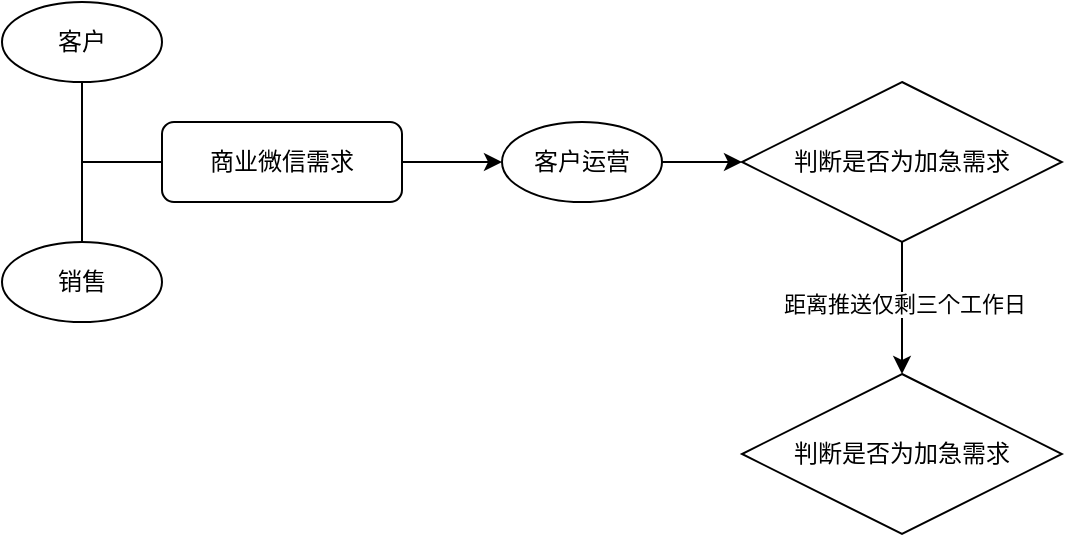 <mxfile version="22.1.16" type="github">
  <diagram id="C5RBs43oDa-KdzZeNtuy" name="Page-1">
    <mxGraphModel dx="1434" dy="756" grid="1" gridSize="10" guides="1" tooltips="1" connect="1" arrows="1" fold="1" page="1" pageScale="1" pageWidth="1169" pageHeight="827" math="0" shadow="0">
      <root>
        <mxCell id="WIyWlLk6GJQsqaUBKTNV-0" />
        <mxCell id="WIyWlLk6GJQsqaUBKTNV-1" parent="WIyWlLk6GJQsqaUBKTNV-0" />
        <mxCell id="9qZHV0KyMJhV7yHp9CZv-33" style="edgeStyle=orthogonalEdgeStyle;rounded=0;orthogonalLoop=1;jettySize=auto;html=1;entryX=0;entryY=0.5;entryDx=0;entryDy=0;exitX=0.5;exitY=1;exitDx=0;exitDy=0;" edge="1" parent="WIyWlLk6GJQsqaUBKTNV-1" source="9qZHV0KyMJhV7yHp9CZv-45" target="9qZHV0KyMJhV7yHp9CZv-35">
          <mxGeometry relative="1" as="geometry">
            <mxPoint x="200" y="304" as="targetPoint" />
            <mxPoint x="50" y="264" as="sourcePoint" />
            <Array as="points">
              <mxPoint x="50" y="304" />
            </Array>
          </mxGeometry>
        </mxCell>
        <mxCell id="9qZHV0KyMJhV7yHp9CZv-36" style="edgeStyle=orthogonalEdgeStyle;rounded=0;orthogonalLoop=1;jettySize=auto;html=1;entryX=0;entryY=0.5;entryDx=0;entryDy=0;exitX=0.5;exitY=0;exitDx=0;exitDy=0;" edge="1" parent="WIyWlLk6GJQsqaUBKTNV-1" source="9qZHV0KyMJhV7yHp9CZv-46" target="9qZHV0KyMJhV7yHp9CZv-35">
          <mxGeometry relative="1" as="geometry">
            <mxPoint x="50" y="344" as="sourcePoint" />
            <Array as="points">
              <mxPoint x="50" y="304" />
            </Array>
          </mxGeometry>
        </mxCell>
        <mxCell id="9qZHV0KyMJhV7yHp9CZv-37" style="edgeStyle=orthogonalEdgeStyle;rounded=0;orthogonalLoop=1;jettySize=auto;html=1;entryX=0;entryY=0.5;entryDx=0;entryDy=0;" edge="1" parent="WIyWlLk6GJQsqaUBKTNV-1" source="9qZHV0KyMJhV7yHp9CZv-35" target="9qZHV0KyMJhV7yHp9CZv-47">
          <mxGeometry relative="1" as="geometry">
            <mxPoint x="280" y="304" as="targetPoint" />
          </mxGeometry>
        </mxCell>
        <mxCell id="9qZHV0KyMJhV7yHp9CZv-35" value="商业微信需求" style="rounded=1;whiteSpace=wrap;html=1;fontSize=12;glass=0;strokeWidth=1;shadow=0;direction=west;" vertex="1" parent="WIyWlLk6GJQsqaUBKTNV-1">
          <mxGeometry x="90" y="284" width="120" height="40" as="geometry" />
        </mxCell>
        <mxCell id="9qZHV0KyMJhV7yHp9CZv-39" style="edgeStyle=orthogonalEdgeStyle;rounded=0;orthogonalLoop=1;jettySize=auto;html=1;entryX=0;entryY=0.5;entryDx=0;entryDy=0;exitX=1;exitY=0.5;exitDx=0;exitDy=0;" edge="1" parent="WIyWlLk6GJQsqaUBKTNV-1" source="9qZHV0KyMJhV7yHp9CZv-47" target="9qZHV0KyMJhV7yHp9CZv-43">
          <mxGeometry relative="1" as="geometry">
            <mxPoint x="570" y="304" as="targetPoint" />
            <mxPoint x="400" y="304" as="sourcePoint" />
          </mxGeometry>
        </mxCell>
        <mxCell id="9qZHV0KyMJhV7yHp9CZv-44" value="" style="edgeStyle=orthogonalEdgeStyle;rounded=0;orthogonalLoop=1;jettySize=auto;html=1;exitX=0.5;exitY=1;exitDx=0;exitDy=0;entryX=0.5;entryY=0;entryDx=0;entryDy=0;" edge="1" parent="WIyWlLk6GJQsqaUBKTNV-1" source="9qZHV0KyMJhV7yHp9CZv-43" target="9qZHV0KyMJhV7yHp9CZv-52">
          <mxGeometry x="-0.008" relative="1" as="geometry">
            <mxPoint x="460" y="430" as="targetPoint" />
            <mxPoint x="514" y="350" as="sourcePoint" />
            <mxPoint as="offset" />
          </mxGeometry>
        </mxCell>
        <mxCell id="9qZHV0KyMJhV7yHp9CZv-50" value="距离推送仅剩三个工作日" style="edgeLabel;html=1;align=center;verticalAlign=middle;resizable=0;points=[];" vertex="1" connectable="0" parent="9qZHV0KyMJhV7yHp9CZv-44">
          <mxGeometry x="-0.079" y="1" relative="1" as="geometry">
            <mxPoint as="offset" />
          </mxGeometry>
        </mxCell>
        <mxCell id="9qZHV0KyMJhV7yHp9CZv-43" value="判断是否为加急需求" style="rhombus;whiteSpace=wrap;html=1;" vertex="1" parent="WIyWlLk6GJQsqaUBKTNV-1">
          <mxGeometry x="380" y="264" width="160" height="80" as="geometry" />
        </mxCell>
        <mxCell id="9qZHV0KyMJhV7yHp9CZv-45" value="客户" style="ellipse;whiteSpace=wrap;html=1;" vertex="1" parent="WIyWlLk6GJQsqaUBKTNV-1">
          <mxGeometry x="10" y="224" width="80" height="40" as="geometry" />
        </mxCell>
        <mxCell id="9qZHV0KyMJhV7yHp9CZv-46" value="销售" style="ellipse;whiteSpace=wrap;html=1;" vertex="1" parent="WIyWlLk6GJQsqaUBKTNV-1">
          <mxGeometry x="10" y="344" width="80" height="40" as="geometry" />
        </mxCell>
        <mxCell id="9qZHV0KyMJhV7yHp9CZv-47" value="客户运营" style="ellipse;whiteSpace=wrap;html=1;" vertex="1" parent="WIyWlLk6GJQsqaUBKTNV-1">
          <mxGeometry x="260" y="284" width="80" height="40" as="geometry" />
        </mxCell>
        <mxCell id="9qZHV0KyMJhV7yHp9CZv-52" value="判断是否为加急需求" style="rhombus;whiteSpace=wrap;html=1;" vertex="1" parent="WIyWlLk6GJQsqaUBKTNV-1">
          <mxGeometry x="380" y="410" width="160" height="80" as="geometry" />
        </mxCell>
      </root>
    </mxGraphModel>
  </diagram>
</mxfile>
